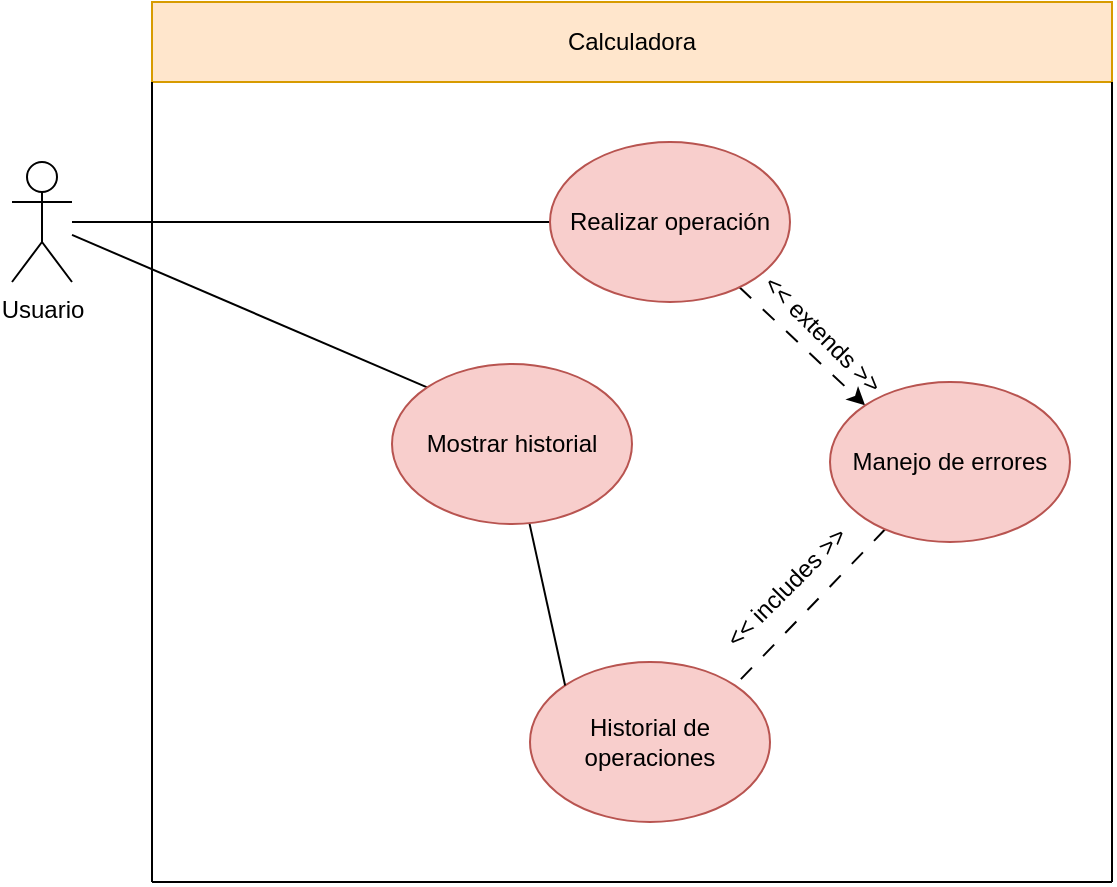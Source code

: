 <mxfile version="24.8.4">
  <diagram name="Página-1" id="PYQ26zldPqLKhLE8sL84">
    <mxGraphModel grid="1" page="1" gridSize="10" guides="1" tooltips="1" connect="1" arrows="1" fold="1" pageScale="1" pageWidth="827" pageHeight="1169" math="0" shadow="0">
      <root>
        <mxCell id="0" />
        <mxCell id="1" parent="0" />
        <mxCell id="MQjPxhWIIk50VY-Ak7e6-1" value="Calculadora" style="rounded=0;whiteSpace=wrap;html=1;fillColor=#ffe6cc;strokeColor=#d79b00;" vertex="1" parent="1">
          <mxGeometry x="200" y="80" width="480" height="40" as="geometry" />
        </mxCell>
        <mxCell id="MQjPxhWIIk50VY-Ak7e6-8" style="edgeStyle=orthogonalEdgeStyle;rounded=0;orthogonalLoop=1;jettySize=auto;html=1;entryX=0;entryY=0.5;entryDx=0;entryDy=0;endArrow=none;endFill=0;" edge="1" parent="1" source="MQjPxhWIIk50VY-Ak7e6-2" target="MQjPxhWIIk50VY-Ak7e6-4">
          <mxGeometry relative="1" as="geometry" />
        </mxCell>
        <mxCell id="MQjPxhWIIk50VY-Ak7e6-14" style="rounded=0;orthogonalLoop=1;jettySize=auto;html=1;entryX=0;entryY=0;entryDx=0;entryDy=0;endArrow=none;endFill=0;" edge="1" parent="1" source="MQjPxhWIIk50VY-Ak7e6-2" target="MQjPxhWIIk50VY-Ak7e6-7">
          <mxGeometry relative="1" as="geometry" />
        </mxCell>
        <mxCell id="MQjPxhWIIk50VY-Ak7e6-2" value="Usuario" style="shape=umlActor;verticalLabelPosition=bottom;verticalAlign=top;html=1;outlineConnect=0;" vertex="1" parent="1">
          <mxGeometry x="130" y="160" width="30" height="60" as="geometry" />
        </mxCell>
        <mxCell id="MQjPxhWIIk50VY-Ak7e6-10" style="rounded=0;orthogonalLoop=1;jettySize=auto;html=1;entryX=0;entryY=0;entryDx=0;entryDy=0;dashed=1;dashPattern=8 8;" edge="1" parent="1" source="MQjPxhWIIk50VY-Ak7e6-4" target="MQjPxhWIIk50VY-Ak7e6-5">
          <mxGeometry relative="1" as="geometry" />
        </mxCell>
        <mxCell id="MQjPxhWIIk50VY-Ak7e6-4" value="Realizar operación" style="ellipse;whiteSpace=wrap;html=1;fillColor=#f8cecc;strokeColor=#b85450;" vertex="1" parent="1">
          <mxGeometry x="399" y="150" width="120" height="80" as="geometry" />
        </mxCell>
        <mxCell id="MQjPxhWIIk50VY-Ak7e6-17" style="rounded=0;orthogonalLoop=1;jettySize=auto;html=1;entryX=1;entryY=0;entryDx=0;entryDy=0;endArrow=none;endFill=0;dashed=1;dashPattern=8 8;" edge="1" parent="1" source="MQjPxhWIIk50VY-Ak7e6-5" target="MQjPxhWIIk50VY-Ak7e6-6">
          <mxGeometry relative="1" as="geometry" />
        </mxCell>
        <mxCell id="MQjPxhWIIk50VY-Ak7e6-5" value="Manejo de errores" style="ellipse;whiteSpace=wrap;html=1;fillColor=#f8cecc;strokeColor=#b85450;" vertex="1" parent="1">
          <mxGeometry x="539" y="270" width="120" height="80" as="geometry" />
        </mxCell>
        <mxCell id="MQjPxhWIIk50VY-Ak7e6-6" value="Historial de operaciones" style="ellipse;whiteSpace=wrap;html=1;fillColor=#f8cecc;strokeColor=#b85450;" vertex="1" parent="1">
          <mxGeometry x="389" y="410" width="120" height="80" as="geometry" />
        </mxCell>
        <mxCell id="MQjPxhWIIk50VY-Ak7e6-16" style="rounded=0;orthogonalLoop=1;jettySize=auto;html=1;entryX=0;entryY=0;entryDx=0;entryDy=0;endArrow=none;endFill=0;" edge="1" parent="1" source="MQjPxhWIIk50VY-Ak7e6-7" target="MQjPxhWIIk50VY-Ak7e6-6">
          <mxGeometry relative="1" as="geometry" />
        </mxCell>
        <mxCell id="MQjPxhWIIk50VY-Ak7e6-7" value="Mostrar historial" style="ellipse;whiteSpace=wrap;html=1;fillColor=#f8cecc;strokeColor=#b85450;" vertex="1" parent="1">
          <mxGeometry x="320" y="261" width="120" height="80" as="geometry" />
        </mxCell>
        <mxCell id="MQjPxhWIIk50VY-Ak7e6-11" value="&amp;lt;&amp;lt; extends &amp;gt;&amp;gt;" style="text;html=1;align=center;verticalAlign=middle;resizable=0;points=[];autosize=1;strokeColor=none;fillColor=none;rotation=45;" vertex="1" parent="1">
          <mxGeometry x="485" y="231" width="100" height="30" as="geometry" />
        </mxCell>
        <mxCell id="MQjPxhWIIk50VY-Ak7e6-19" value="&amp;lt;&amp;lt; includes &amp;gt;&amp;gt;" style="text;html=1;align=center;verticalAlign=middle;resizable=0;points=[];autosize=1;strokeColor=none;fillColor=none;rotation=-45;" vertex="1" parent="1">
          <mxGeometry x="467" y="358" width="100" height="30" as="geometry" />
        </mxCell>
        <mxCell id="MQjPxhWIIk50VY-Ak7e6-20" value="" style="endArrow=none;html=1;rounded=0;entryX=0;entryY=1;entryDx=0;entryDy=0;" edge="1" parent="1" target="MQjPxhWIIk50VY-Ak7e6-1">
          <mxGeometry width="50" height="50" relative="1" as="geometry">
            <mxPoint x="200" y="520" as="sourcePoint" />
            <mxPoint x="440" y="260" as="targetPoint" />
          </mxGeometry>
        </mxCell>
        <mxCell id="MQjPxhWIIk50VY-Ak7e6-21" value="" style="endArrow=none;html=1;rounded=0;entryX=0;entryY=1;entryDx=0;entryDy=0;" edge="1" parent="1">
          <mxGeometry width="50" height="50" relative="1" as="geometry">
            <mxPoint x="680" y="520" as="sourcePoint" />
            <mxPoint x="680" y="120" as="targetPoint" />
          </mxGeometry>
        </mxCell>
        <mxCell id="MQjPxhWIIk50VY-Ak7e6-22" value="" style="endArrow=none;html=1;rounded=0;" edge="1" parent="1">
          <mxGeometry width="50" height="50" relative="1" as="geometry">
            <mxPoint x="200" y="520" as="sourcePoint" />
            <mxPoint x="680" y="520" as="targetPoint" />
          </mxGeometry>
        </mxCell>
      </root>
    </mxGraphModel>
  </diagram>
</mxfile>
